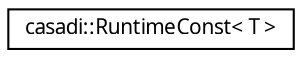 digraph "Graphical Class Hierarchy"
{
  edge [fontname="FreeSans.ttf",fontsize="10",labelfontname="FreeSans.ttf",labelfontsize="10"];
  node [fontname="FreeSans.ttf",fontsize="10",shape=record];
  rankdir="LR";
  Node1 [label="casadi::RuntimeConst\< T \>",height=0.2,width=0.4,color="black", fillcolor="white", style="filled",URL="$d1/d7b/structcasadi_1_1RuntimeConst.html",tooltip="Constant known at runtime. "];
}
